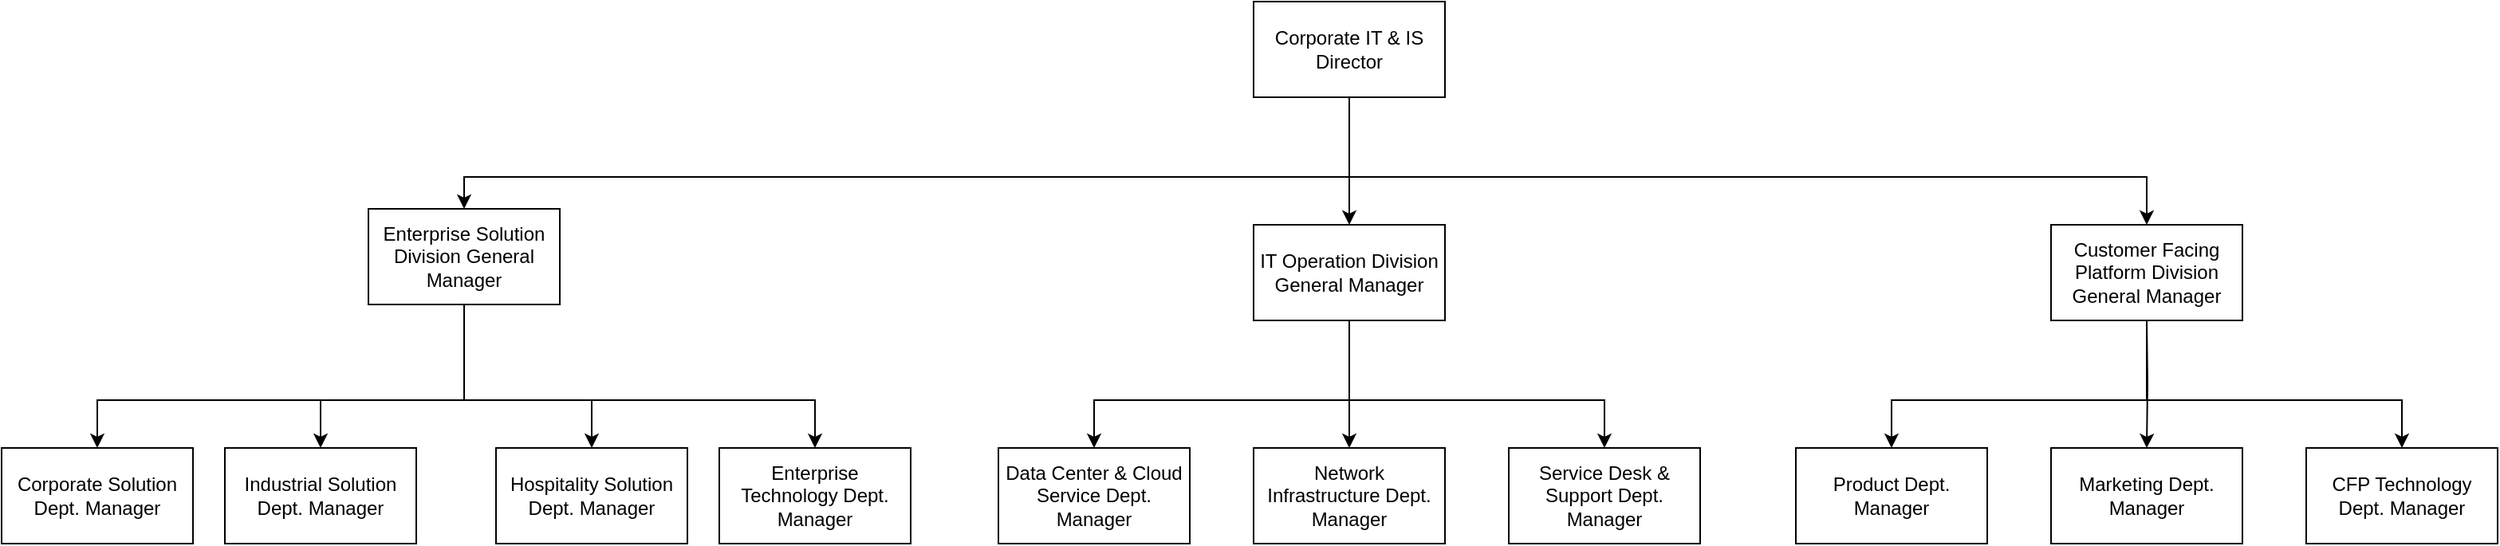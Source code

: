 <mxfile version="21.0.4" type="github">
  <diagram name="Page-1" id="A5kGC9nlVPNPbo8gEQUx">
    <mxGraphModel dx="2614" dy="1027" grid="1" gridSize="10" guides="1" tooltips="1" connect="1" arrows="1" fold="1" page="1" pageScale="1" pageWidth="850" pageHeight="1100" math="0" shadow="0">
      <root>
        <mxCell id="0" />
        <mxCell id="1" parent="0" />
        <mxCell id="wqCEwx1Dairv-0WRMHZF-3" value="" style="edgeStyle=orthogonalEdgeStyle;rounded=0;orthogonalLoop=1;jettySize=auto;html=1;" edge="1" parent="1" source="wqCEwx1Dairv-0WRMHZF-1" target="wqCEwx1Dairv-0WRMHZF-2">
          <mxGeometry relative="1" as="geometry" />
        </mxCell>
        <mxCell id="wqCEwx1Dairv-0WRMHZF-4" style="edgeStyle=orthogonalEdgeStyle;rounded=0;orthogonalLoop=1;jettySize=auto;html=1;" edge="1" parent="1" source="wqCEwx1Dairv-0WRMHZF-1" target="wqCEwx1Dairv-0WRMHZF-5">
          <mxGeometry relative="1" as="geometry">
            <mxPoint x="230" y="210" as="targetPoint" />
            <Array as="points">
              <mxPoint x="420" y="180" />
              <mxPoint x="-135" y="180" />
            </Array>
          </mxGeometry>
        </mxCell>
        <mxCell id="wqCEwx1Dairv-0WRMHZF-6" style="edgeStyle=orthogonalEdgeStyle;rounded=0;orthogonalLoop=1;jettySize=auto;html=1;entryX=0.5;entryY=0;entryDx=0;entryDy=0;" edge="1" parent="1" source="wqCEwx1Dairv-0WRMHZF-1" target="wqCEwx1Dairv-0WRMHZF-7">
          <mxGeometry relative="1" as="geometry">
            <mxPoint x="610" y="210" as="targetPoint" />
            <Array as="points">
              <mxPoint x="420" y="180" />
              <mxPoint x="920" y="180" />
            </Array>
          </mxGeometry>
        </mxCell>
        <mxCell id="wqCEwx1Dairv-0WRMHZF-1" value="Corporate IT &amp;amp; IS Director" style="rounded=0;whiteSpace=wrap;html=1;" vertex="1" parent="1">
          <mxGeometry x="360" y="70" width="120" height="60" as="geometry" />
        </mxCell>
        <mxCell id="wqCEwx1Dairv-0WRMHZF-17" value="" style="edgeStyle=orthogonalEdgeStyle;rounded=0;orthogonalLoop=1;jettySize=auto;html=1;" edge="1" parent="1" source="wqCEwx1Dairv-0WRMHZF-2" target="wqCEwx1Dairv-0WRMHZF-16">
          <mxGeometry relative="1" as="geometry" />
        </mxCell>
        <mxCell id="wqCEwx1Dairv-0WRMHZF-22" style="edgeStyle=orthogonalEdgeStyle;rounded=0;orthogonalLoop=1;jettySize=auto;html=1;entryX=0.5;entryY=0;entryDx=0;entryDy=0;" edge="1" parent="1" source="wqCEwx1Dairv-0WRMHZF-2" target="wqCEwx1Dairv-0WRMHZF-18">
          <mxGeometry relative="1" as="geometry">
            <Array as="points">
              <mxPoint x="420" y="320" />
              <mxPoint x="580" y="320" />
            </Array>
          </mxGeometry>
        </mxCell>
        <mxCell id="wqCEwx1Dairv-0WRMHZF-23" style="edgeStyle=orthogonalEdgeStyle;rounded=0;orthogonalLoop=1;jettySize=auto;html=1;entryX=0.5;entryY=0;entryDx=0;entryDy=0;" edge="1" parent="1" source="wqCEwx1Dairv-0WRMHZF-2" target="wqCEwx1Dairv-0WRMHZF-20">
          <mxGeometry relative="1" as="geometry">
            <Array as="points">
              <mxPoint x="420" y="320" />
              <mxPoint x="260" y="320" />
            </Array>
          </mxGeometry>
        </mxCell>
        <mxCell id="wqCEwx1Dairv-0WRMHZF-2" value="IT Operation Division General Manager" style="rounded=0;whiteSpace=wrap;html=1;" vertex="1" parent="1">
          <mxGeometry x="360" y="210" width="120" height="60" as="geometry" />
        </mxCell>
        <mxCell id="wqCEwx1Dairv-0WRMHZF-9" value="" style="edgeStyle=orthogonalEdgeStyle;rounded=0;orthogonalLoop=1;jettySize=auto;html=1;" edge="1" parent="1" source="wqCEwx1Dairv-0WRMHZF-5" target="wqCEwx1Dairv-0WRMHZF-8">
          <mxGeometry relative="1" as="geometry">
            <Array as="points">
              <mxPoint x="-25" y="320" />
              <mxPoint x="-125" y="320" />
            </Array>
          </mxGeometry>
        </mxCell>
        <mxCell id="wqCEwx1Dairv-0WRMHZF-10" style="edgeStyle=orthogonalEdgeStyle;rounded=0;orthogonalLoop=1;jettySize=auto;html=1;entryX=0.5;entryY=0;entryDx=0;entryDy=0;" edge="1" parent="1" source="wqCEwx1Dairv-0WRMHZF-5" target="wqCEwx1Dairv-0WRMHZF-11">
          <mxGeometry relative="1" as="geometry">
            <mxPoint x="-185" y="340" as="targetPoint" />
            <Array as="points">
              <mxPoint x="-25" y="320" />
              <mxPoint x="-265" y="320" />
            </Array>
          </mxGeometry>
        </mxCell>
        <mxCell id="wqCEwx1Dairv-0WRMHZF-12" style="edgeStyle=orthogonalEdgeStyle;rounded=0;orthogonalLoop=1;jettySize=auto;html=1;entryX=0.5;entryY=0;entryDx=0;entryDy=0;" edge="1" parent="1" source="wqCEwx1Dairv-0WRMHZF-5" target="wqCEwx1Dairv-0WRMHZF-13">
          <mxGeometry relative="1" as="geometry">
            <mxPoint x="155" y="340" as="targetPoint" />
            <Array as="points">
              <mxPoint x="-135" y="320" />
              <mxPoint x="85" y="320" />
            </Array>
          </mxGeometry>
        </mxCell>
        <mxCell id="wqCEwx1Dairv-0WRMHZF-14" style="edgeStyle=orthogonalEdgeStyle;rounded=0;orthogonalLoop=1;jettySize=auto;html=1;entryX=0.5;entryY=0;entryDx=0;entryDy=0;" edge="1" parent="1" source="wqCEwx1Dairv-0WRMHZF-5" target="wqCEwx1Dairv-0WRMHZF-15">
          <mxGeometry relative="1" as="geometry">
            <mxPoint x="25" y="350" as="targetPoint" />
            <Array as="points">
              <mxPoint x="-135" y="320" />
              <mxPoint x="-55" y="320" />
            </Array>
          </mxGeometry>
        </mxCell>
        <mxCell id="wqCEwx1Dairv-0WRMHZF-5" value="Enterprise Solution Division General Manager" style="rounded=0;whiteSpace=wrap;html=1;" vertex="1" parent="1">
          <mxGeometry x="-195" y="200" width="120" height="60" as="geometry" />
        </mxCell>
        <mxCell id="wqCEwx1Dairv-0WRMHZF-7" value="Customer Facing Platform Division General Manager" style="rounded=0;whiteSpace=wrap;html=1;" vertex="1" parent="1">
          <mxGeometry x="860" y="210" width="120" height="60" as="geometry" />
        </mxCell>
        <mxCell id="wqCEwx1Dairv-0WRMHZF-8" value="Industrial Solution Dept. Manager" style="rounded=0;whiteSpace=wrap;html=1;" vertex="1" parent="1">
          <mxGeometry x="-285" y="350" width="120" height="60" as="geometry" />
        </mxCell>
        <mxCell id="wqCEwx1Dairv-0WRMHZF-11" value="Corporate Solution Dept. Manager" style="rounded=0;whiteSpace=wrap;html=1;" vertex="1" parent="1">
          <mxGeometry x="-425" y="350" width="120" height="60" as="geometry" />
        </mxCell>
        <mxCell id="wqCEwx1Dairv-0WRMHZF-13" value="Enterprise Technology Dept. Manager" style="rounded=0;whiteSpace=wrap;html=1;" vertex="1" parent="1">
          <mxGeometry x="25" y="350" width="120" height="60" as="geometry" />
        </mxCell>
        <mxCell id="wqCEwx1Dairv-0WRMHZF-15" value="Hospitality Solution Dept. Manager" style="rounded=0;whiteSpace=wrap;html=1;" vertex="1" parent="1">
          <mxGeometry x="-115" y="350" width="120" height="60" as="geometry" />
        </mxCell>
        <mxCell id="wqCEwx1Dairv-0WRMHZF-16" value="Network Infrastructure Dept. Manager" style="rounded=0;whiteSpace=wrap;html=1;" vertex="1" parent="1">
          <mxGeometry x="360" y="350" width="120" height="60" as="geometry" />
        </mxCell>
        <mxCell id="wqCEwx1Dairv-0WRMHZF-18" value="Service Desk &amp;amp; Support Dept. Manager" style="rounded=0;whiteSpace=wrap;html=1;" vertex="1" parent="1">
          <mxGeometry x="520" y="350" width="120" height="60" as="geometry" />
        </mxCell>
        <mxCell id="wqCEwx1Dairv-0WRMHZF-20" value="Data Center &amp;amp; Cloud Service Dept. Manager" style="rounded=0;whiteSpace=wrap;html=1;" vertex="1" parent="1">
          <mxGeometry x="200" y="350" width="120" height="60" as="geometry" />
        </mxCell>
        <mxCell id="wqCEwx1Dairv-0WRMHZF-25" value="" style="edgeStyle=orthogonalEdgeStyle;rounded=0;orthogonalLoop=1;jettySize=auto;html=1;" edge="1" parent="1" target="wqCEwx1Dairv-0WRMHZF-28">
          <mxGeometry relative="1" as="geometry">
            <mxPoint x="920" y="270" as="sourcePoint" />
          </mxGeometry>
        </mxCell>
        <mxCell id="wqCEwx1Dairv-0WRMHZF-26" style="edgeStyle=orthogonalEdgeStyle;rounded=0;orthogonalLoop=1;jettySize=auto;html=1;entryX=0.5;entryY=0;entryDx=0;entryDy=0;" edge="1" parent="1" target="wqCEwx1Dairv-0WRMHZF-29">
          <mxGeometry relative="1" as="geometry">
            <mxPoint x="920" y="270" as="sourcePoint" />
            <Array as="points">
              <mxPoint x="920" y="320" />
              <mxPoint x="1080" y="320" />
            </Array>
          </mxGeometry>
        </mxCell>
        <mxCell id="wqCEwx1Dairv-0WRMHZF-27" style="edgeStyle=orthogonalEdgeStyle;rounded=0;orthogonalLoop=1;jettySize=auto;html=1;entryX=0.5;entryY=0;entryDx=0;entryDy=0;" edge="1" parent="1" target="wqCEwx1Dairv-0WRMHZF-30">
          <mxGeometry relative="1" as="geometry">
            <mxPoint x="920" y="270" as="sourcePoint" />
            <Array as="points">
              <mxPoint x="920" y="320" />
              <mxPoint x="760" y="320" />
            </Array>
          </mxGeometry>
        </mxCell>
        <mxCell id="wqCEwx1Dairv-0WRMHZF-28" value="Marketing Dept. Manager" style="rounded=0;whiteSpace=wrap;html=1;" vertex="1" parent="1">
          <mxGeometry x="860" y="350" width="120" height="60" as="geometry" />
        </mxCell>
        <mxCell id="wqCEwx1Dairv-0WRMHZF-29" value="CFP Technology Dept. Manager" style="rounded=0;whiteSpace=wrap;html=1;" vertex="1" parent="1">
          <mxGeometry x="1020" y="350" width="120" height="60" as="geometry" />
        </mxCell>
        <mxCell id="wqCEwx1Dairv-0WRMHZF-30" value="Product Dept. Manager" style="rounded=0;whiteSpace=wrap;html=1;" vertex="1" parent="1">
          <mxGeometry x="700" y="350" width="120" height="60" as="geometry" />
        </mxCell>
      </root>
    </mxGraphModel>
  </diagram>
</mxfile>
